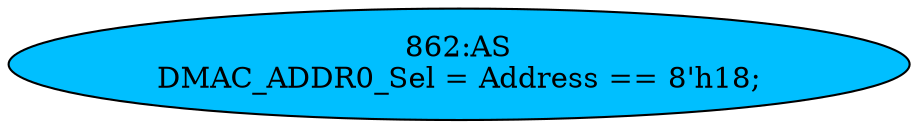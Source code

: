 strict digraph "" {
	node [label="\N"];
	"862:AS"	 [ast="<pyverilog.vparser.ast.Assign object at 0x7fbdee0c8b90>",
		def_var="['DMAC_ADDR0_Sel']",
		fillcolor=deepskyblue,
		label="862:AS
DMAC_ADDR0_Sel = Address == 8'h18;",
		statements="[]",
		style=filled,
		typ=Assign,
		use_var="['Address']"];
}
